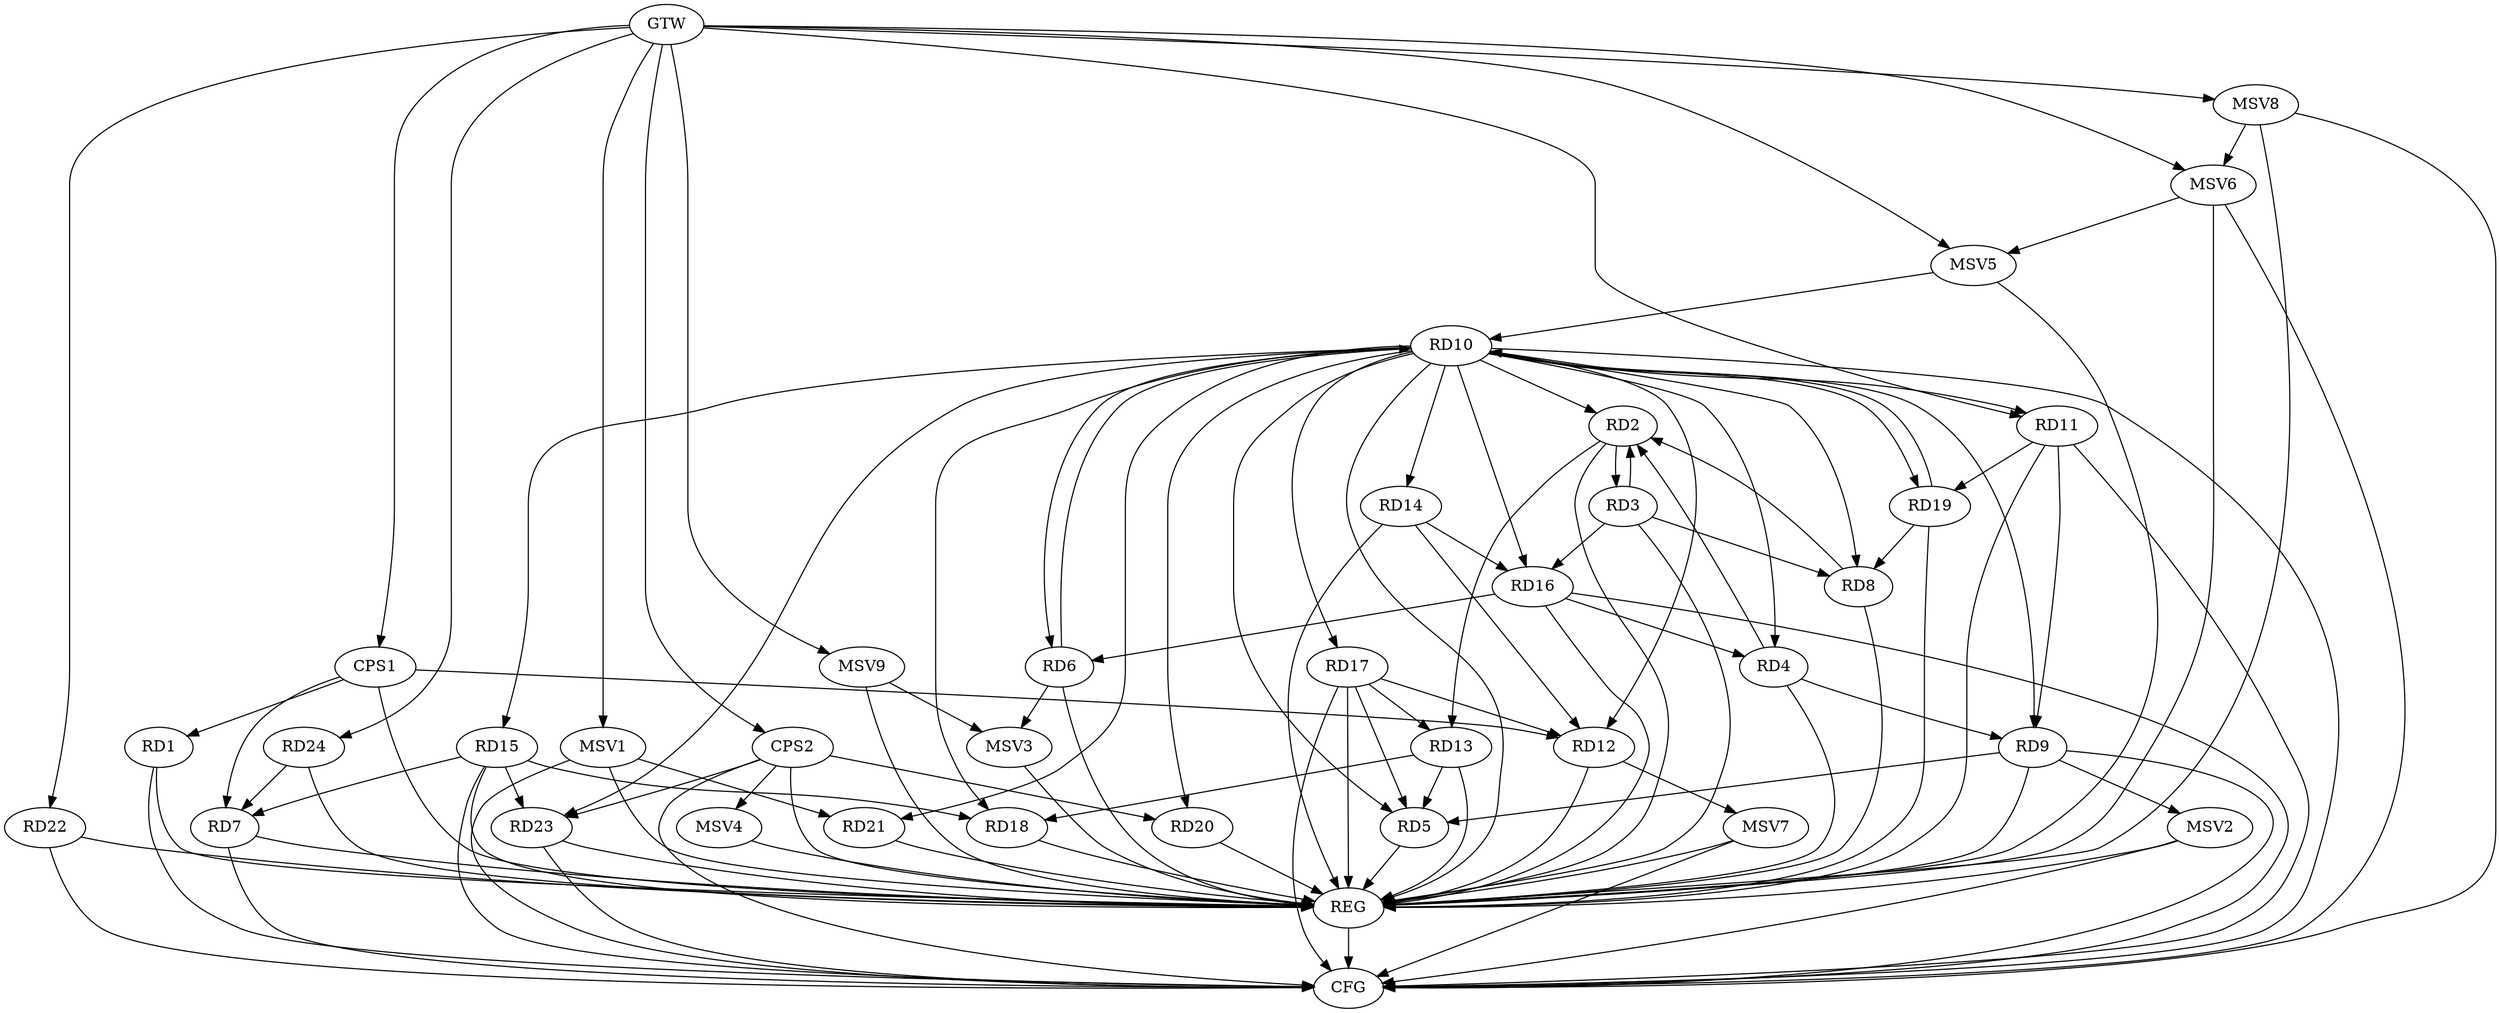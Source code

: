 strict digraph G {
  RD1 [ label="RD1" ];
  RD2 [ label="RD2" ];
  RD3 [ label="RD3" ];
  RD4 [ label="RD4" ];
  RD5 [ label="RD5" ];
  RD6 [ label="RD6" ];
  RD7 [ label="RD7" ];
  RD8 [ label="RD8" ];
  RD9 [ label="RD9" ];
  RD10 [ label="RD10" ];
  RD11 [ label="RD11" ];
  RD12 [ label="RD12" ];
  RD13 [ label="RD13" ];
  RD14 [ label="RD14" ];
  RD15 [ label="RD15" ];
  RD16 [ label="RD16" ];
  RD17 [ label="RD17" ];
  RD18 [ label="RD18" ];
  RD19 [ label="RD19" ];
  RD20 [ label="RD20" ];
  RD21 [ label="RD21" ];
  RD22 [ label="RD22" ];
  RD23 [ label="RD23" ];
  RD24 [ label="RD24" ];
  CPS1 [ label="CPS1" ];
  CPS2 [ label="CPS2" ];
  GTW [ label="GTW" ];
  REG [ label="REG" ];
  CFG [ label="CFG" ];
  MSV1 [ label="MSV1" ];
  MSV2 [ label="MSV2" ];
  MSV3 [ label="MSV3" ];
  MSV4 [ label="MSV4" ];
  MSV5 [ label="MSV5" ];
  MSV6 [ label="MSV6" ];
  MSV7 [ label="MSV7" ];
  MSV8 [ label="MSV8" ];
  MSV9 [ label="MSV9" ];
  RD2 -> RD3;
  RD3 -> RD2;
  RD4 -> RD2;
  RD8 -> RD2;
  RD2 -> RD13;
  RD3 -> RD8;
  RD3 -> RD16;
  RD4 -> RD9;
  RD16 -> RD4;
  RD9 -> RD5;
  RD13 -> RD5;
  RD17 -> RD5;
  RD6 -> RD10;
  RD16 -> RD6;
  RD15 -> RD7;
  RD24 -> RD7;
  RD10 -> RD8;
  RD19 -> RD8;
  RD10 -> RD9;
  RD11 -> RD9;
  RD10 -> RD12;
  RD10 -> RD18;
  RD10 -> RD19;
  RD19 -> RD10;
  RD11 -> RD19;
  RD14 -> RD12;
  RD17 -> RD12;
  RD17 -> RD13;
  RD13 -> RD18;
  RD14 -> RD16;
  RD15 -> RD18;
  RD15 -> RD23;
  CPS1 -> RD1;
  CPS1 -> RD7;
  CPS1 -> RD12;
  CPS2 -> RD20;
  CPS2 -> RD23;
  GTW -> RD11;
  GTW -> RD22;
  GTW -> RD24;
  GTW -> CPS1;
  GTW -> CPS2;
  RD1 -> REG;
  RD2 -> REG;
  RD3 -> REG;
  RD4 -> REG;
  RD5 -> REG;
  RD6 -> REG;
  RD7 -> REG;
  RD8 -> REG;
  RD9 -> REG;
  RD10 -> REG;
  RD11 -> REG;
  RD12 -> REG;
  RD13 -> REG;
  RD14 -> REG;
  RD15 -> REG;
  RD16 -> REG;
  RD17 -> REG;
  RD18 -> REG;
  RD19 -> REG;
  RD20 -> REG;
  RD21 -> REG;
  RD22 -> REG;
  RD23 -> REG;
  RD24 -> REG;
  CPS1 -> REG;
  CPS2 -> REG;
  CPS2 -> CFG;
  RD7 -> CFG;
  RD1 -> CFG;
  RD15 -> CFG;
  RD17 -> CFG;
  RD11 -> CFG;
  RD22 -> CFG;
  RD23 -> CFG;
  RD9 -> CFG;
  RD16 -> CFG;
  REG -> CFG;
  RD10 -> CFG;
  RD10 -> RD23;
  RD10 -> RD11;
  RD10 -> RD15;
  RD10 -> RD2;
  RD10 -> RD6;
  RD10 -> RD4;
  RD10 -> RD17;
  RD10 -> RD16;
  RD10 -> RD21;
  RD10 -> RD20;
  RD10 -> RD14;
  RD10 -> RD5;
  MSV1 -> RD21;
  GTW -> MSV1;
  MSV1 -> REG;
  MSV1 -> CFG;
  RD9 -> MSV2;
  MSV2 -> REG;
  MSV2 -> CFG;
  RD6 -> MSV3;
  MSV3 -> REG;
  CPS2 -> MSV4;
  MSV4 -> REG;
  MSV5 -> RD10;
  GTW -> MSV5;
  MSV5 -> REG;
  MSV6 -> MSV5;
  GTW -> MSV6;
  MSV6 -> REG;
  MSV6 -> CFG;
  RD12 -> MSV7;
  MSV7 -> REG;
  MSV7 -> CFG;
  MSV8 -> MSV6;
  GTW -> MSV8;
  MSV8 -> REG;
  MSV8 -> CFG;
  MSV9 -> MSV3;
  GTW -> MSV9;
  MSV9 -> REG;
}
